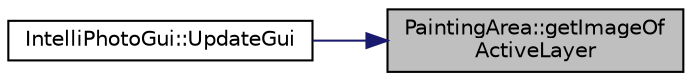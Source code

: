 digraph "PaintingArea::getImageOfActiveLayer"
{
 // LATEX_PDF_SIZE
  edge [fontname="Helvetica",fontsize="10",labelfontname="Helvetica",labelfontsize="10"];
  node [fontname="Helvetica",fontsize="10",shape=record];
  rankdir="RL";
  Node1 [label="PaintingArea::getImageOf\lActiveLayer",height=0.2,width=0.4,color="black", fillcolor="grey75", style="filled", fontcolor="black",tooltip=" "];
  Node1 -> Node2 [dir="back",color="midnightblue",fontsize="10",style="solid",fontname="Helvetica"];
  Node2 [label="IntelliPhotoGui::UpdateGui",height=0.2,width=0.4,color="black", fillcolor="white", style="filled",URL="$class_intelli_photo_gui.html#a1dbef8d4688227aa9455aea52db00bf4",tooltip=" "];
}
